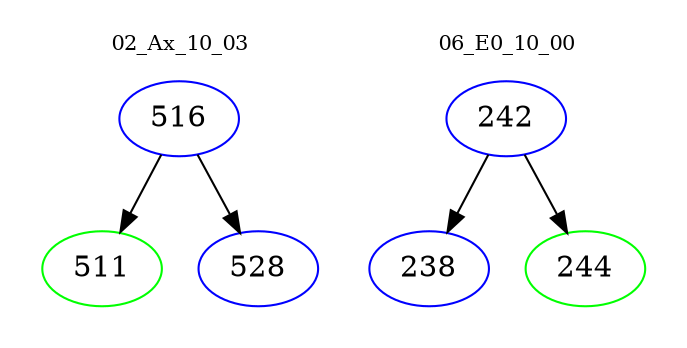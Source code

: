 digraph{
subgraph cluster_0 {
color = white
label = "02_Ax_10_03";
fontsize=10;
T0_516 [label="516", color="blue"]
T0_516 -> T0_511 [color="black"]
T0_511 [label="511", color="green"]
T0_516 -> T0_528 [color="black"]
T0_528 [label="528", color="blue"]
}
subgraph cluster_1 {
color = white
label = "06_E0_10_00";
fontsize=10;
T1_242 [label="242", color="blue"]
T1_242 -> T1_238 [color="black"]
T1_238 [label="238", color="blue"]
T1_242 -> T1_244 [color="black"]
T1_244 [label="244", color="green"]
}
}
